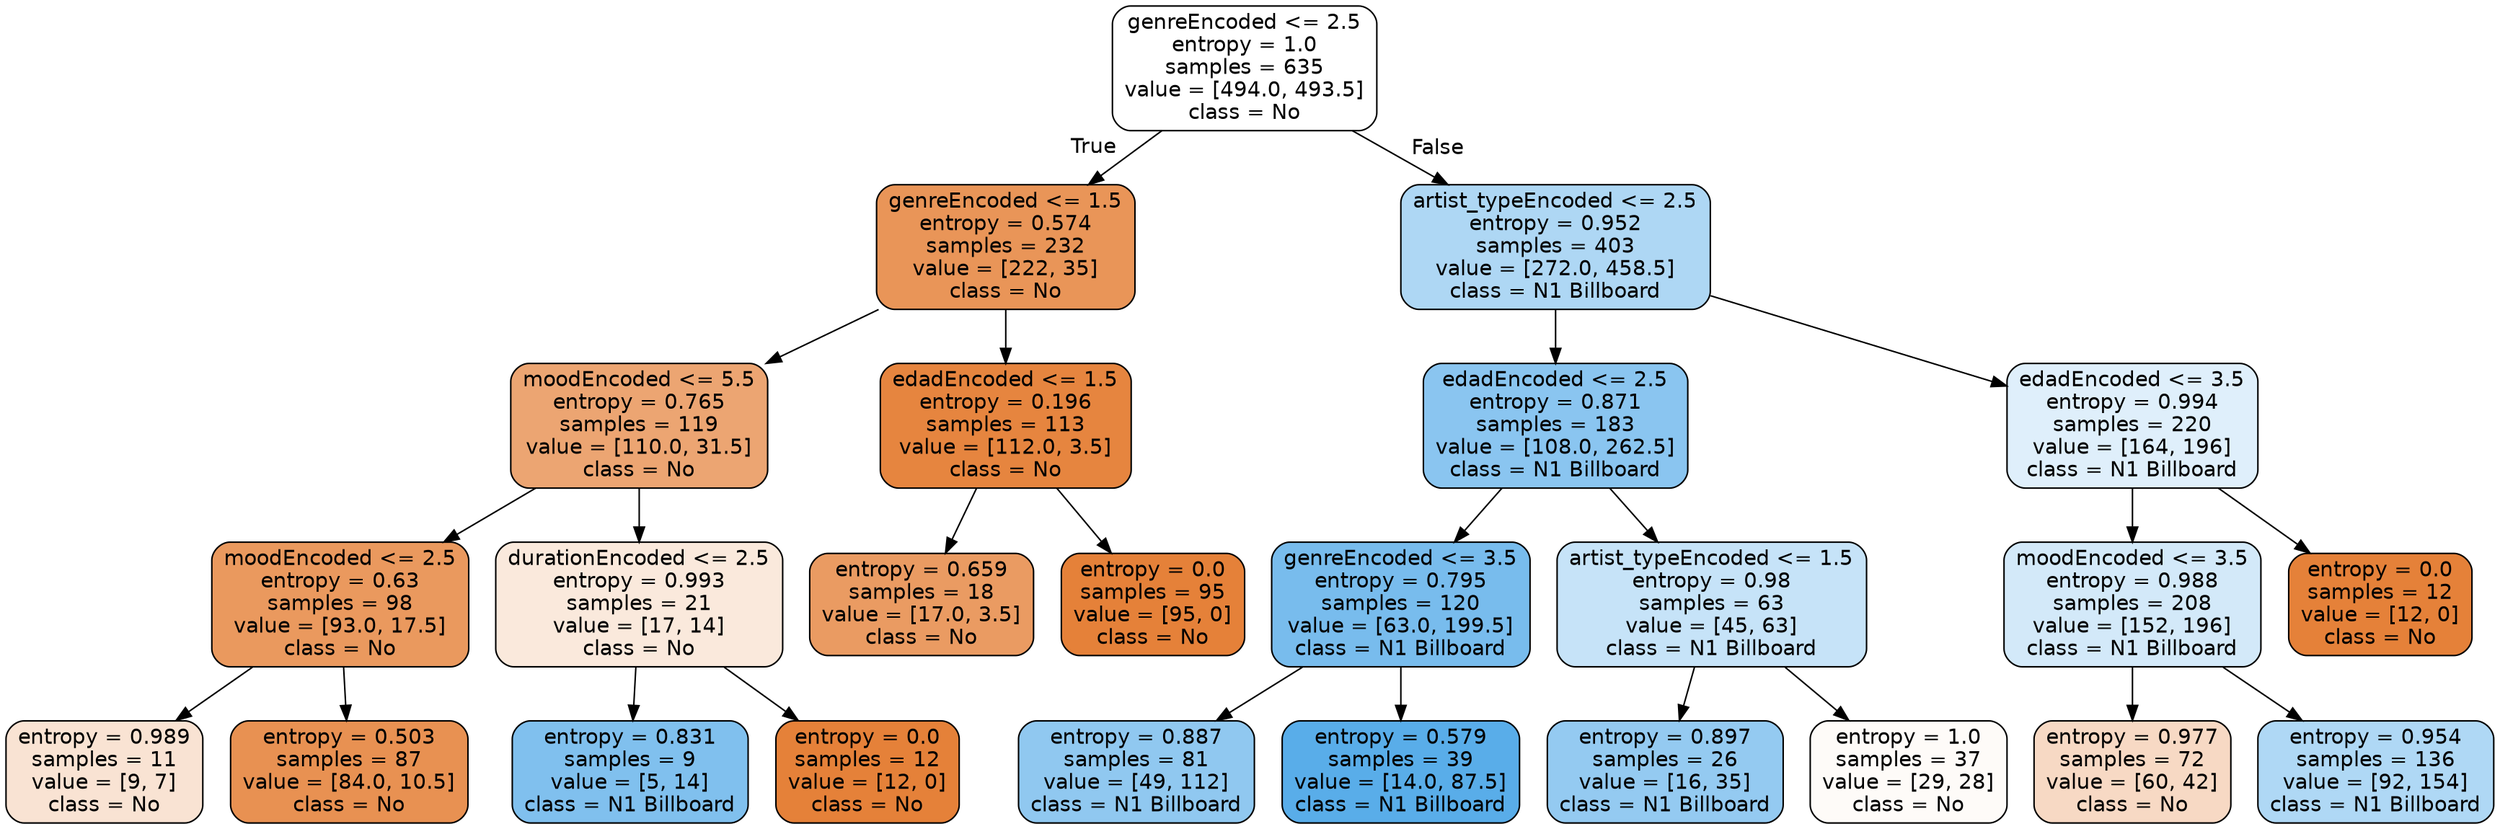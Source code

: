 digraph Tree {
node [shape=box, style="filled, rounded", color="black", fontname=helvetica] ;
edge [fontname=helvetica] ;
0 [label="genreEncoded <= 2.5\nentropy = 1.0\nsamples = 635\nvalue = [494.0, 493.5]\nclass = No", fillcolor="#ffffff"] ;
1 [label="genreEncoded <= 1.5\nentropy = 0.574\nsamples = 232\nvalue = [222, 35]\nclass = No", fillcolor="#e99558"] ;
0 -> 1 [labeldistance=2.5, labelangle=45, headlabel="True"] ;
2 [label="moodEncoded <= 5.5\nentropy = 0.765\nsamples = 119\nvalue = [110.0, 31.5]\nclass = No", fillcolor="#eca572"] ;
1 -> 2 ;
3 [label="moodEncoded <= 2.5\nentropy = 0.63\nsamples = 98\nvalue = [93.0, 17.5]\nclass = No", fillcolor="#ea995e"] ;
2 -> 3 ;
4 [label="entropy = 0.989\nsamples = 11\nvalue = [9, 7]\nclass = No", fillcolor="#f9e3d3"] ;
3 -> 4 ;
5 [label="entropy = 0.503\nsamples = 87\nvalue = [84.0, 10.5]\nclass = No", fillcolor="#e89152"] ;
3 -> 5 ;
6 [label="durationEncoded <= 2.5\nentropy = 0.993\nsamples = 21\nvalue = [17, 14]\nclass = No", fillcolor="#fae9dc"] ;
2 -> 6 ;
7 [label="entropy = 0.831\nsamples = 9\nvalue = [5, 14]\nclass = N1 Billboard", fillcolor="#80c0ee"] ;
6 -> 7 ;
8 [label="entropy = 0.0\nsamples = 12\nvalue = [12, 0]\nclass = No", fillcolor="#e58139"] ;
6 -> 8 ;
9 [label="edadEncoded <= 1.5\nentropy = 0.196\nsamples = 113\nvalue = [112.0, 3.5]\nclass = No", fillcolor="#e6853f"] ;
1 -> 9 ;
10 [label="entropy = 0.659\nsamples = 18\nvalue = [17.0, 3.5]\nclass = No", fillcolor="#ea9b62"] ;
9 -> 10 ;
11 [label="entropy = 0.0\nsamples = 95\nvalue = [95, 0]\nclass = No", fillcolor="#e58139"] ;
9 -> 11 ;
12 [label="artist_typeEncoded <= 2.5\nentropy = 0.952\nsamples = 403\nvalue = [272.0, 458.5]\nclass = N1 Billboard", fillcolor="#aed7f4"] ;
0 -> 12 [labeldistance=2.5, labelangle=-45, headlabel="False"] ;
13 [label="edadEncoded <= 2.5\nentropy = 0.871\nsamples = 183\nvalue = [108.0, 262.5]\nclass = N1 Billboard", fillcolor="#8ac5f0"] ;
12 -> 13 ;
14 [label="genreEncoded <= 3.5\nentropy = 0.795\nsamples = 120\nvalue = [63.0, 199.5]\nclass = N1 Billboard", fillcolor="#78bced"] ;
13 -> 14 ;
15 [label="entropy = 0.887\nsamples = 81\nvalue = [49, 112]\nclass = N1 Billboard", fillcolor="#90c8f0"] ;
14 -> 15 ;
16 [label="entropy = 0.579\nsamples = 39\nvalue = [14.0, 87.5]\nclass = N1 Billboard", fillcolor="#59ade9"] ;
14 -> 16 ;
17 [label="artist_typeEncoded <= 1.5\nentropy = 0.98\nsamples = 63\nvalue = [45, 63]\nclass = N1 Billboard", fillcolor="#c6e3f8"] ;
13 -> 17 ;
18 [label="entropy = 0.897\nsamples = 26\nvalue = [16, 35]\nclass = N1 Billboard", fillcolor="#94caf1"] ;
17 -> 18 ;
19 [label="entropy = 1.0\nsamples = 37\nvalue = [29, 28]\nclass = No", fillcolor="#fefbf8"] ;
17 -> 19 ;
20 [label="edadEncoded <= 3.5\nentropy = 0.994\nsamples = 220\nvalue = [164, 196]\nclass = N1 Billboard", fillcolor="#dfeffb"] ;
12 -> 20 ;
21 [label="moodEncoded <= 3.5\nentropy = 0.988\nsamples = 208\nvalue = [152, 196]\nclass = N1 Billboard", fillcolor="#d3e9f9"] ;
20 -> 21 ;
22 [label="entropy = 0.977\nsamples = 72\nvalue = [60, 42]\nclass = No", fillcolor="#f7d9c4"] ;
21 -> 22 ;
23 [label="entropy = 0.954\nsamples = 136\nvalue = [92, 154]\nclass = N1 Billboard", fillcolor="#afd8f5"] ;
21 -> 23 ;
24 [label="entropy = 0.0\nsamples = 12\nvalue = [12, 0]\nclass = No", fillcolor="#e58139"] ;
20 -> 24 ;
}